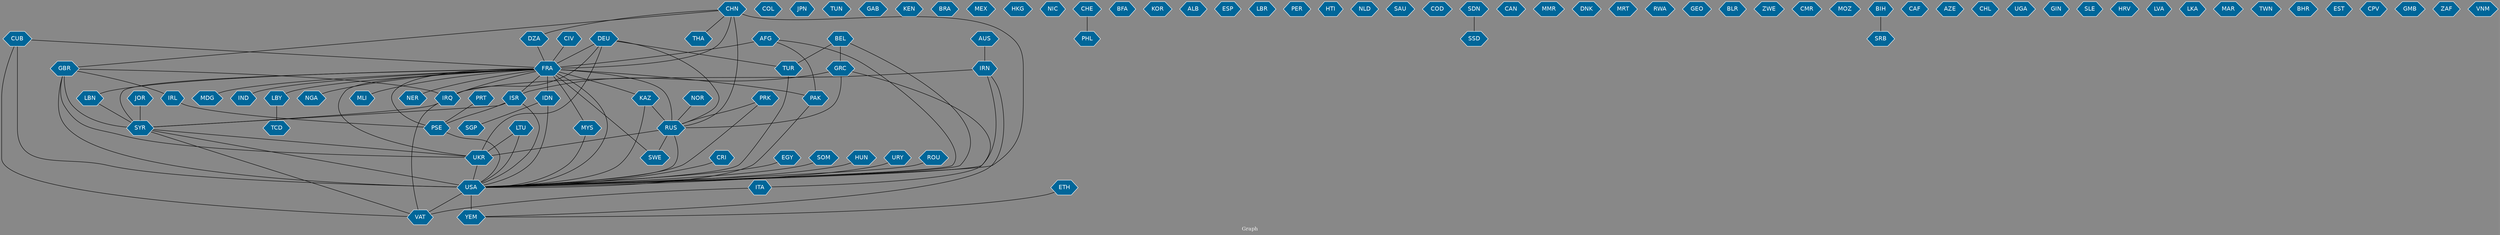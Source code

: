 // Countries together in item graph
graph {
	graph [bgcolor="#888888" fontcolor=white fontsize=12 label="Graph" outputorder=edgesfirst overlap=prism]
	node [color=white fillcolor="#006699" fontcolor=white fontname=Helvetica shape=hexagon style=filled]
	edge [arrowhead=open color=black fontcolor=white fontname=Courier fontsize=12]
		FRA [label=FRA]
		USA [label=USA]
		CRI [label=CRI]
		UKR [label=UKR]
		LBN [label=LBN]
		CHN [label=CHN]
		DZA [label=DZA]
		SYR [label=SYR]
		GRC [label=GRC]
		BEL [label=BEL]
		ISR [label=ISR]
		GBR [label=GBR]
		PSE [label=PSE]
		AFG [label=AFG]
		COL [label=COL]
		JPN [label=JPN]
		SWE [label=SWE]
		PRT [label=PRT]
		PAK [label=PAK]
		TUN [label=TUN]
		GAB [label=GAB]
		NER [label=NER]
		KEN [label=KEN]
		DEU [label=DEU]
		MDG [label=MDG]
		IND [label=IND]
		BRA [label=BRA]
		EGY [label=EGY]
		AUS [label=AUS]
		ITA [label=ITA]
		MEX [label=MEX]
		CUB [label=CUB]
		HKG [label=HKG]
		VAT [label=VAT]
		NIC [label=NIC]
		IDN [label=IDN]
		SGP [label=SGP]
		LBY [label=LBY]
		RUS [label=RUS]
		NGA [label=NGA]
		YEM [label=YEM]
		IRN [label=IRN]
		PHL [label=PHL]
		PRK [label=PRK]
		TUR [label=TUR]
		BFA [label=BFA]
		KOR [label=KOR]
		MYS [label=MYS]
		JOR [label=JOR]
		IRL [label=IRL]
		ALB [label=ALB]
		CHE [label=CHE]
		IRQ [label=IRQ]
		ESP [label=ESP]
		LBR [label=LBR]
		SOM [label=SOM]
		PER [label=PER]
		HTI [label=HTI]
		NLD [label=NLD]
		SAU [label=SAU]
		COD [label=COD]
		SSD [label=SSD]
		SDN [label=SDN]
		KAZ [label=KAZ]
		CAN [label=CAN]
		MMR [label=MMR]
		LTU [label=LTU]
		DNK [label=DNK]
		NOR [label=NOR]
		THA [label=THA]
		MRT [label=MRT]
		RWA [label=RWA]
		GEO [label=GEO]
		BLR [label=BLR]
		HUN [label=HUN]
		ZWE [label=ZWE]
		CMR [label=CMR]
		MOZ [label=MOZ]
		URY [label=URY]
		BIH [label=BIH]
		CAF [label=CAF]
		AZE [label=AZE]
		SRB [label=SRB]
		ROU [label=ROU]
		CHL [label=CHL]
		UGA [label=UGA]
		GIN [label=GIN]
		CIV [label=CIV]
		SLE [label=SLE]
		HRV [label=HRV]
		MLI [label=MLI]
		LVA [label=LVA]
		ETH [label=ETH]
		LKA [label=LKA]
		MAR [label=MAR]
		TWN [label=TWN]
		BHR [label=BHR]
		EST [label=EST]
		CPV [label=CPV]
		TCD [label=TCD]
		GMB [label=GMB]
		ZAF [label=ZAF]
		VNM [label=VNM]
			FRA -- IDN [weight=2]
			SYR -- VAT [weight=1]
			USA -- VAT [weight=2]
			URY -- USA [weight=1]
			MYS -- USA [weight=1]
			BIH -- SRB [weight=1]
			JOR -- SYR [weight=4]
			FRA -- IND [weight=1]
			AFG -- USA [weight=2]
			LTU -- USA [weight=1]
			CHE -- PHL [weight=1]
			BEL -- GRC [weight=1]
			FRA -- KAZ [weight=4]
			LBY -- TCD [weight=1]
			SDN -- SSD [weight=1]
			USA -- YEM [weight=5]
			TUR -- USA [weight=1]
			FRA -- MLI [weight=3]
			PRK -- USA [weight=10]
			ROU -- USA [weight=1]
			IDN -- USA [weight=1]
			BEL -- USA [weight=1]
			DEU -- RUS [weight=3]
			CHN -- USA [weight=2]
			CHN -- GBR [weight=1]
			NOR -- RUS [weight=2]
			FRA -- NER [weight=1]
			FRA -- LBY [weight=1]
			HUN -- USA [weight=1]
			CHN -- THA [weight=1]
			DZA -- FRA [weight=2]
			EGY -- USA [weight=2]
			GBR -- IRL [weight=1]
			KAZ -- USA [weight=1]
			LBN -- SYR [weight=1]
			CUB -- VAT [weight=2]
			GRC -- ISR [weight=2]
			PSE -- USA [weight=1]
			IRQ -- SYR [weight=1]
			CHN -- FRA [weight=1]
			ISR -- USA [weight=1]
			UKR -- USA [weight=4]
			IDN -- SGP [weight=5]
			IRN -- YEM [weight=2]
			GBR -- IRQ [weight=2]
			GBR -- SYR [weight=1]
			GRC -- RUS [weight=2]
			FRA -- USA [weight=4]
			DEU -- FRA [weight=3]
			ISR -- PSE [weight=31]
			AFG -- FRA [weight=11]
			PAK -- USA [weight=1]
			IRN -- IRQ [weight=10]
			GRC -- ITA [weight=2]
			IRL -- PSE [weight=2]
			SYR -- UKR [weight=1]
			CHN -- RUS [weight=2]
			LTU -- UKR [weight=1]
			DEU -- IRQ [weight=1]
			FRA -- SYR [weight=5]
			CIV -- FRA [weight=1]
			SOM -- USA [weight=3]
			RUS -- UKR [weight=11]
			FRA -- SWE [weight=3]
			FRA -- RUS [weight=16]
			IRN -- USA [weight=1]
			FRA -- PSE [weight=9]
			FRA -- LBN [weight=1]
			FRA -- MYS [weight=1]
			GBR -- USA [weight=3]
			FRA -- PAK [weight=1]
			AUS -- IRN [weight=4]
			SYR -- USA [weight=1]
			DEU -- UKR [weight=3]
			CUB -- FRA [weight=4]
			KAZ -- RUS [weight=1]
			CRI -- USA [weight=2]
			ISR -- SYR [weight=4]
			PRT -- PSE [weight=1]
			FRA -- IRQ [weight=1]
			DEU -- TUR [weight=1]
			ETH -- YEM [weight=1]
			GBR -- UKR [weight=1]
			ITA -- VAT [weight=2]
			BEL -- TUR [weight=1]
			RUS -- USA [weight=2]
			FRA -- MDG [weight=2]
			CHN -- DZA [weight=1]
			CUB -- USA [weight=41]
			FRA -- NGA [weight=2]
			FRA -- ISR [weight=6]
			PRK -- RUS [weight=1]
			RUS -- SWE [weight=1]
			FRA -- UKR [weight=6]
			IRQ -- VAT [weight=1]
			AFG -- PAK [weight=3]
}